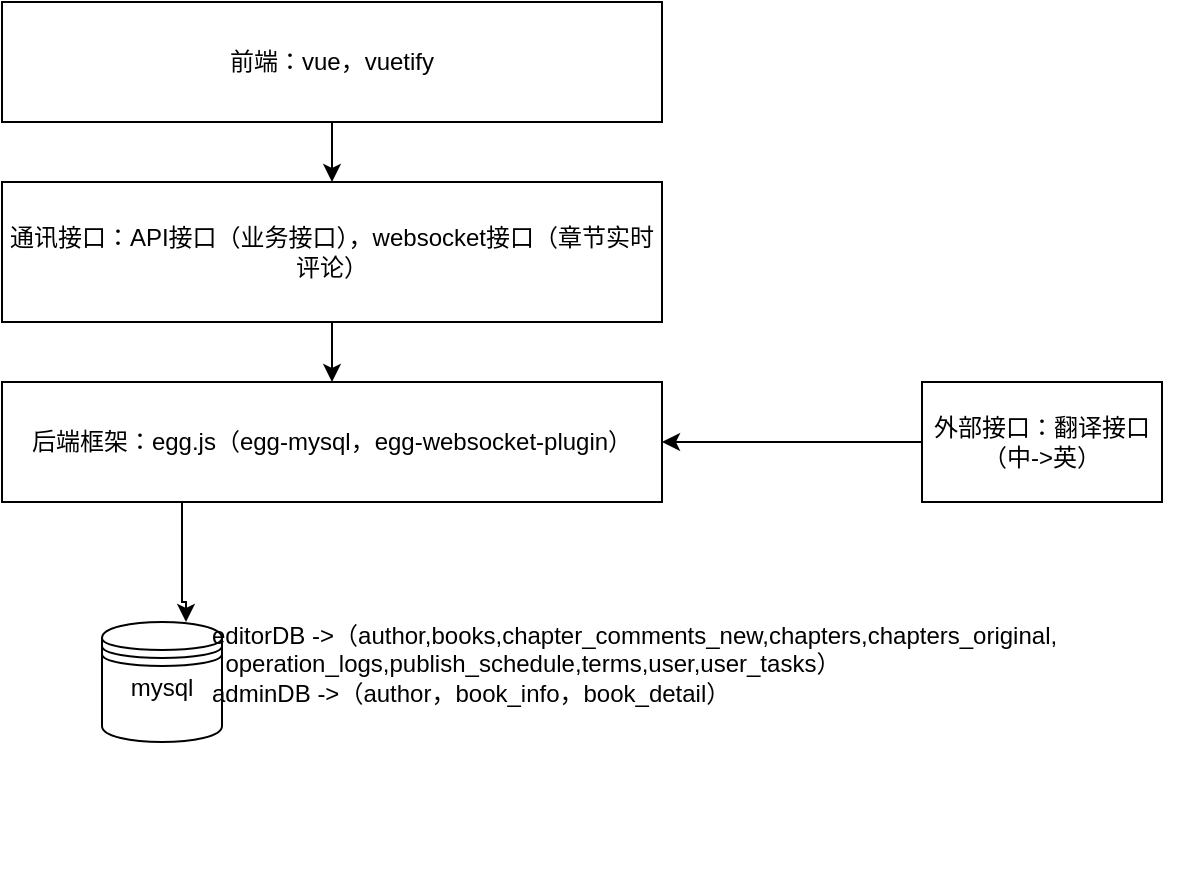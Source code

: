 <mxfile version="19.0.3" type="github">
  <diagram id="rwxcwk1571IfmFF8ldCv" name="Page-1">
    <mxGraphModel dx="868" dy="468" grid="1" gridSize="10" guides="1" tooltips="1" connect="1" arrows="1" fold="1" page="1" pageScale="1" pageWidth="827" pageHeight="1169" math="0" shadow="0">
      <root>
        <mxCell id="0" />
        <mxCell id="1" parent="0" />
        <object label="&lt;div&gt;mysql&lt;/div&gt;&lt;div&gt;&lt;br&gt;&lt;/div&gt;" aa="aa" id="Q_bqeU-2kPtRTXOWOky3-1">
          <mxCell style="shape=datastore;whiteSpace=wrap;html=1;" parent="1" vertex="1">
            <mxGeometry x="200" y="320" width="60" height="60" as="geometry" />
          </mxCell>
        </object>
        <mxCell id="Q_bqeU-2kPtRTXOWOky3-2" value="&lt;div&gt;editorDB -&amp;gt;（author,books,chapter_comments_new,chapters,chapters_original,&lt;/div&gt;&lt;div&gt;&lt;span style=&quot;white-space: pre;&quot;&gt;	&lt;/span&gt;&lt;span style=&quot;white-space: pre;&quot;&gt;	&lt;/span&gt;operation_logs,publish_schedule,terms,user,user_tasks）&lt;/div&gt;adminDB -&amp;gt;（author，book_info，book_detail）" style="text;html=1;strokeColor=none;fillColor=none;spacing=5;spacingTop=-20;whiteSpace=wrap;overflow=hidden;rounded=0;" parent="1" vertex="1">
          <mxGeometry x="250" y="330" width="490" height="120" as="geometry" />
        </mxCell>
        <mxCell id="Q_bqeU-2kPtRTXOWOky3-4" value="" style="edgeStyle=orthogonalEdgeStyle;rounded=0;orthogonalLoop=1;jettySize=auto;html=1;entryX=0.7;entryY=0;entryDx=0;entryDy=0;entryPerimeter=0;" parent="1" source="Q_bqeU-2kPtRTXOWOky3-3" target="Q_bqeU-2kPtRTXOWOky3-1" edge="1">
          <mxGeometry relative="1" as="geometry">
            <Array as="points">
              <mxPoint x="240" y="310" />
            </Array>
          </mxGeometry>
        </mxCell>
        <mxCell id="Q_bqeU-2kPtRTXOWOky3-3" value="后端框架：egg.js（egg-mysql，egg-websocket-plugin）" style="rounded=0;whiteSpace=wrap;html=1;" parent="1" vertex="1">
          <mxGeometry x="150" y="200" width="330" height="60" as="geometry" />
        </mxCell>
        <mxCell id="Q_bqeU-2kPtRTXOWOky3-6" value="" style="edgeStyle=orthogonalEdgeStyle;rounded=0;orthogonalLoop=1;jettySize=auto;html=1;" parent="1" source="Q_bqeU-2kPtRTXOWOky3-5" target="Q_bqeU-2kPtRTXOWOky3-3" edge="1">
          <mxGeometry relative="1" as="geometry" />
        </mxCell>
        <mxCell id="Q_bqeU-2kPtRTXOWOky3-5" value="外部接口：翻译接口（中-&amp;gt;英）" style="rounded=0;whiteSpace=wrap;html=1;" parent="1" vertex="1">
          <mxGeometry x="610" y="200" width="120" height="60" as="geometry" />
        </mxCell>
        <mxCell id="Q_bqeU-2kPtRTXOWOky3-8" value="" style="edgeStyle=orthogonalEdgeStyle;rounded=0;orthogonalLoop=1;jettySize=auto;html=1;" parent="1" source="Q_bqeU-2kPtRTXOWOky3-7" target="Q_bqeU-2kPtRTXOWOky3-3" edge="1">
          <mxGeometry relative="1" as="geometry" />
        </mxCell>
        <mxCell id="Q_bqeU-2kPtRTXOWOky3-7" value="通讯接口：API接口（业务接口），websocket接口（章节实时评论）" style="rounded=0;whiteSpace=wrap;html=1;" parent="1" vertex="1">
          <mxGeometry x="150" y="100" width="330" height="70" as="geometry" />
        </mxCell>
        <mxCell id="Q_bqeU-2kPtRTXOWOky3-10" value="" style="edgeStyle=orthogonalEdgeStyle;rounded=0;orthogonalLoop=1;jettySize=auto;html=1;" parent="1" source="Q_bqeU-2kPtRTXOWOky3-9" target="Q_bqeU-2kPtRTXOWOky3-7" edge="1">
          <mxGeometry relative="1" as="geometry" />
        </mxCell>
        <mxCell id="Q_bqeU-2kPtRTXOWOky3-9" value="前端：vue，vuetify" style="rounded=0;whiteSpace=wrap;html=1;" parent="1" vertex="1">
          <mxGeometry x="150" y="10" width="330" height="60" as="geometry" />
        </mxCell>
      </root>
    </mxGraphModel>
  </diagram>
</mxfile>
